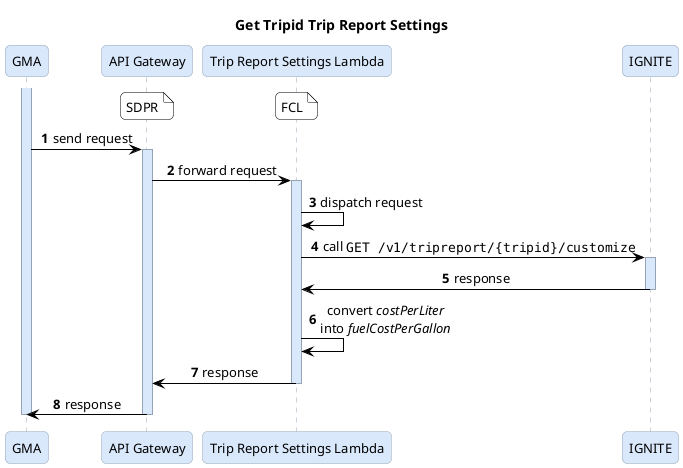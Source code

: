 @startuml

title Get Tripid Trip Report Settings

autonumber

skinparam roundcorner 10
skinparam shadowing false
skinparam sequence {
  ArrowColor Black
  LifeLineBorderColor #94a4b6
  LifeLineBackgroundColor #d9e8fb
  ParticipantBorderColor #94a4b6
  ParticipantBackgroundColor #d9e8fb
  ParticipantFontSize 13
  MessageAlign center
  NoteBorderColor blue
}
skinparam Note {
  BorderColor black
  BackgroundColor white
}

participant "GMA" as GMA
participant "API Gateway" as API
participant "Trip Report Settings Lambda" as Lambda
participant "IGNITE" as IGNITE

note over API: SDPR
/ note over Lambda: FCL

activate GMA
GMA -> API: send request

activate API
API -> Lambda: forward request

activate Lambda
Lambda -> Lambda: dispatch request

Lambda -> IGNITE: call ""GET /v1/tripreport/{tripid}/customize""
activate IGNITE
IGNITE -> Lambda: response
deactivate IGNITE

Lambda -> Lambda: convert //costPerLiter//\ninto //fuelCostPerGallon//

Lambda -> API: response
deactivate Lambda

API -> GMA: response
deactivate API

deactivate GMA

@enduml